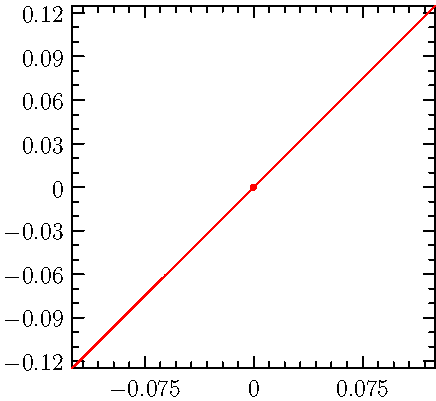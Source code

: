 import graph;

size (0,200);

real f(real x) { return sin(x); }

draw(graph(f,-1/8,1/8),red);
dot((0,0),red);

xaxis(BottomTop,LeftTicks);
yaxis(LeftRight,RightTicks);




